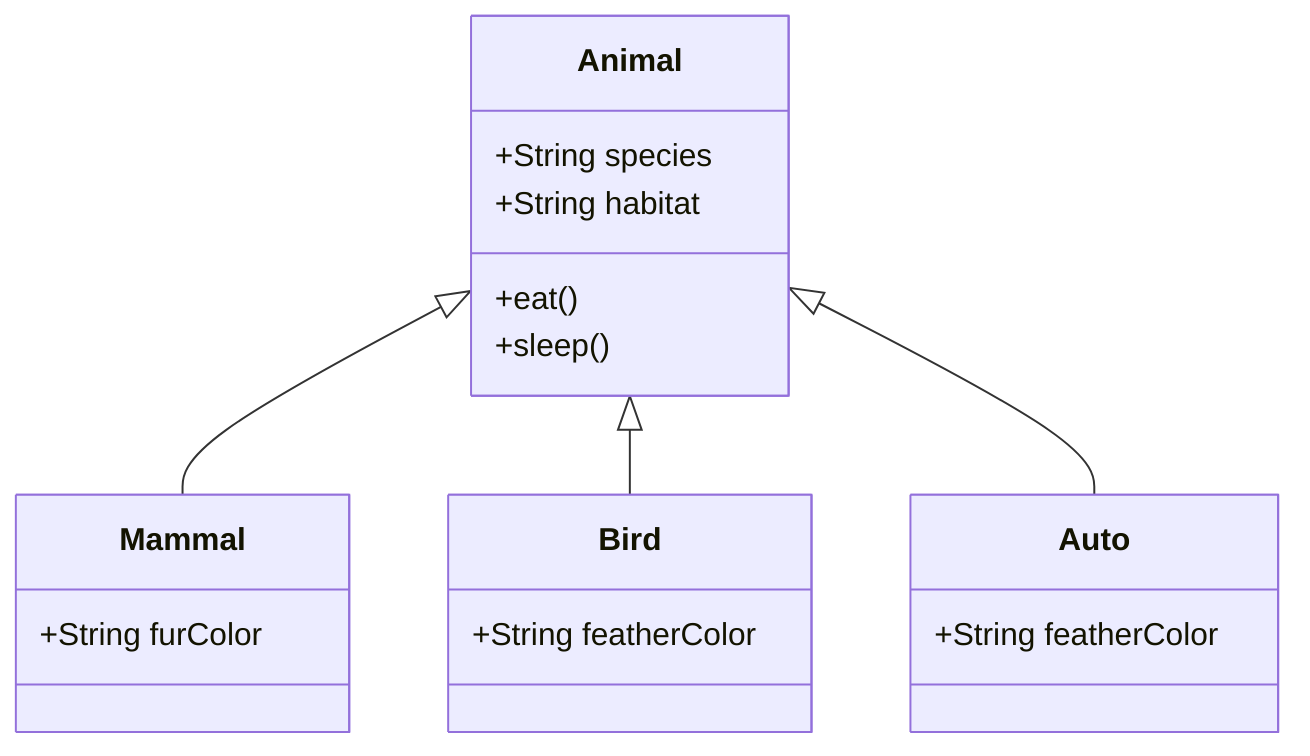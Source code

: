 classDiagram
    class Animal {
        +String species
        +String habitat
        +eat()
        +sleep()
    }
    class Mammal {
        +String furColor
    }
    class Bird {
        +String featherColor
    }
    Animal <|-- Mammal
    Animal <|-- Bird

    class Auto {
        +String featherColor
    }

    Animal <|-- Auto
